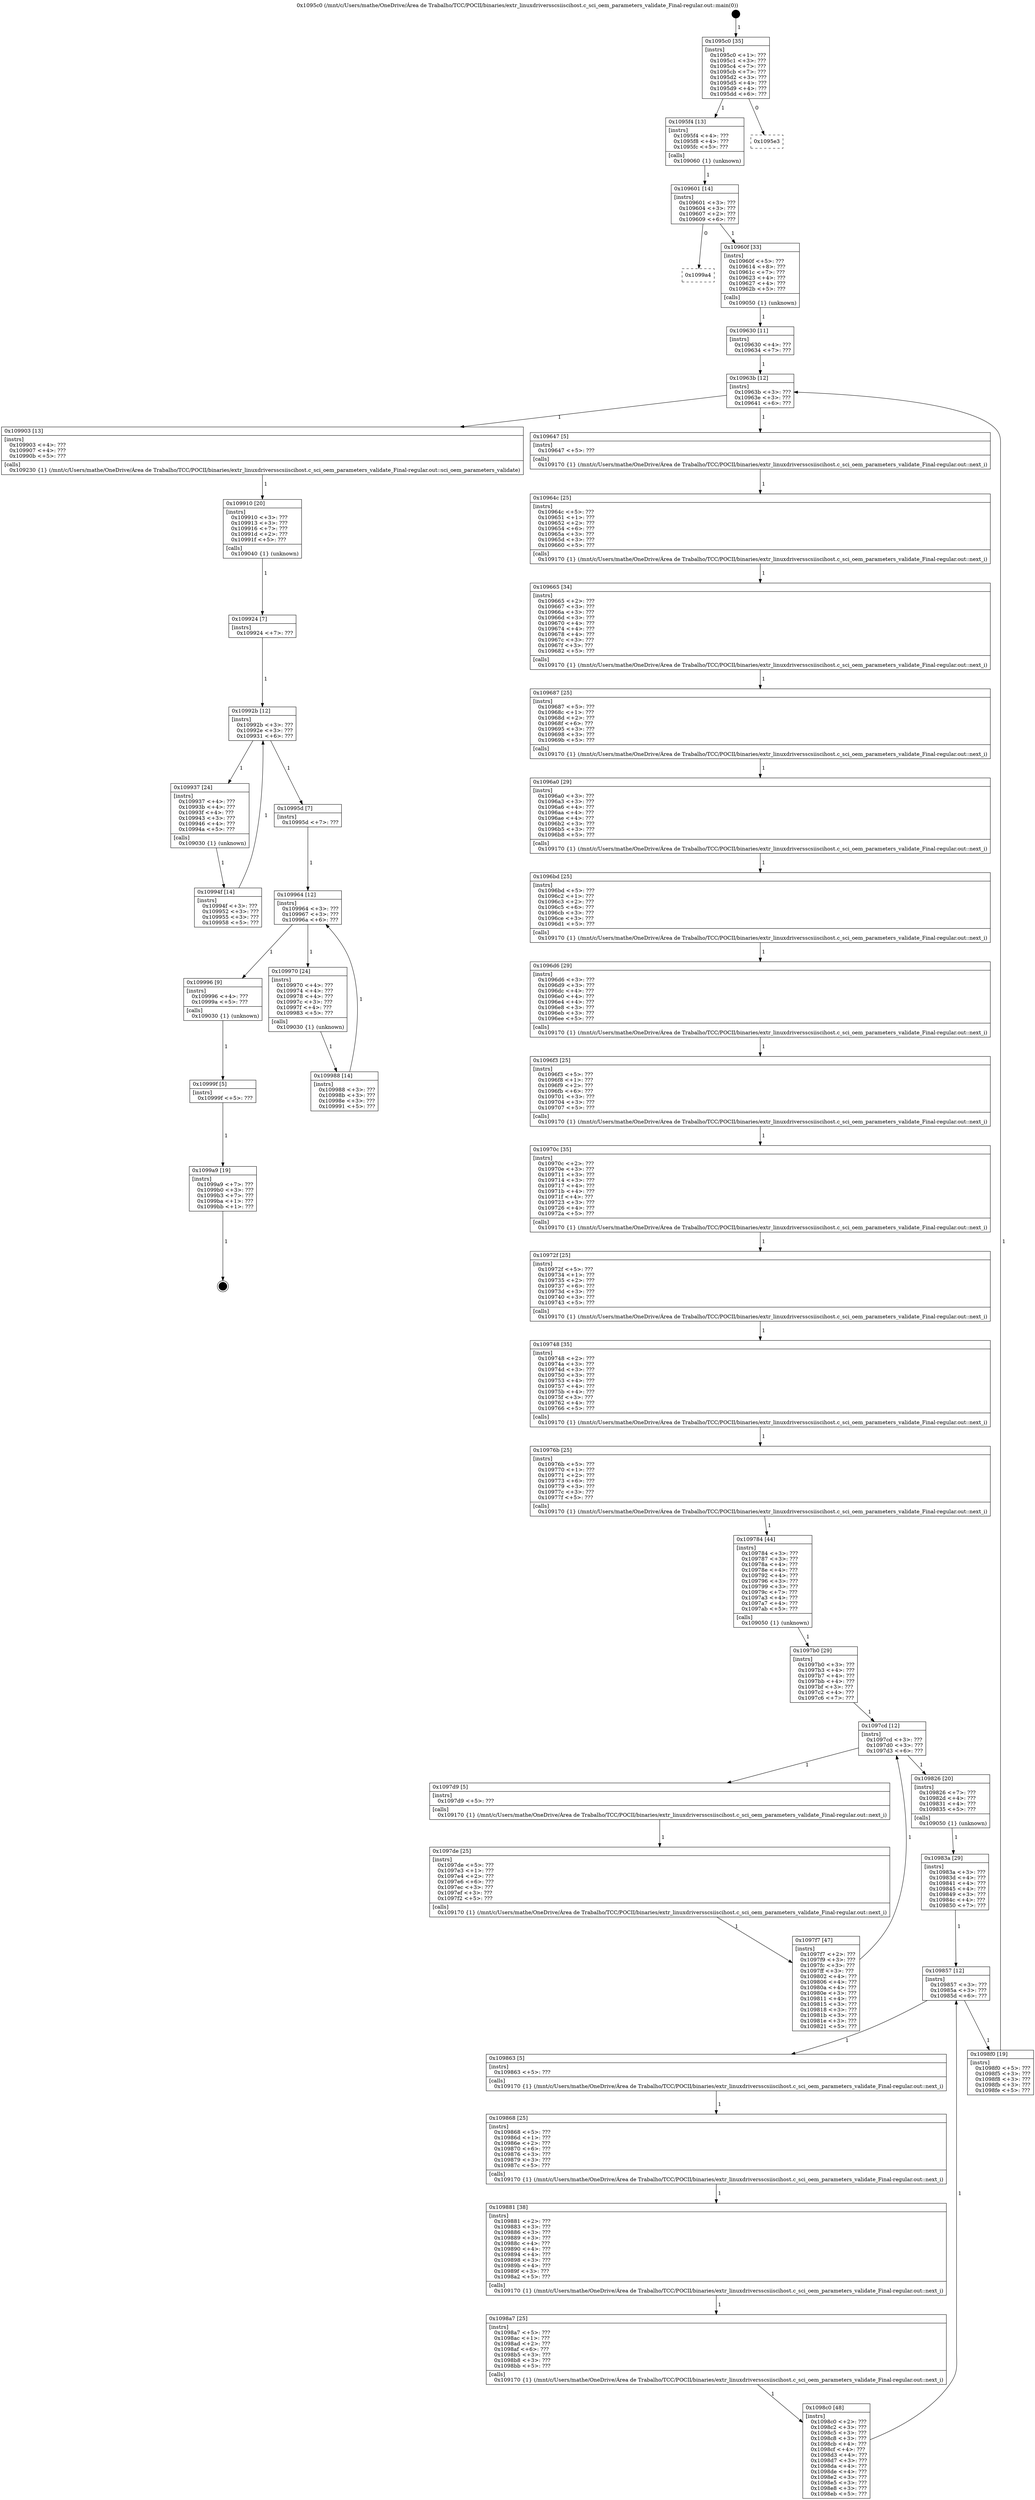 digraph "0x1095c0" {
  label = "0x1095c0 (/mnt/c/Users/mathe/OneDrive/Área de Trabalho/TCC/POCII/binaries/extr_linuxdriversscsiiscihost.c_sci_oem_parameters_validate_Final-regular.out::main(0))"
  labelloc = "t"
  node[shape=record]

  Entry [label="",width=0.3,height=0.3,shape=circle,fillcolor=black,style=filled]
  "0x1095c0" [label="{
     0x1095c0 [35]\l
     | [instrs]\l
     &nbsp;&nbsp;0x1095c0 \<+1\>: ???\l
     &nbsp;&nbsp;0x1095c1 \<+3\>: ???\l
     &nbsp;&nbsp;0x1095c4 \<+7\>: ???\l
     &nbsp;&nbsp;0x1095cb \<+7\>: ???\l
     &nbsp;&nbsp;0x1095d2 \<+3\>: ???\l
     &nbsp;&nbsp;0x1095d5 \<+4\>: ???\l
     &nbsp;&nbsp;0x1095d9 \<+4\>: ???\l
     &nbsp;&nbsp;0x1095dd \<+6\>: ???\l
  }"]
  "0x1095f4" [label="{
     0x1095f4 [13]\l
     | [instrs]\l
     &nbsp;&nbsp;0x1095f4 \<+4\>: ???\l
     &nbsp;&nbsp;0x1095f8 \<+4\>: ???\l
     &nbsp;&nbsp;0x1095fc \<+5\>: ???\l
     | [calls]\l
     &nbsp;&nbsp;0x109060 \{1\} (unknown)\l
  }"]
  "0x1095e3" [label="{
     0x1095e3\l
  }", style=dashed]
  "0x109601" [label="{
     0x109601 [14]\l
     | [instrs]\l
     &nbsp;&nbsp;0x109601 \<+3\>: ???\l
     &nbsp;&nbsp;0x109604 \<+3\>: ???\l
     &nbsp;&nbsp;0x109607 \<+2\>: ???\l
     &nbsp;&nbsp;0x109609 \<+6\>: ???\l
  }"]
  "0x1099a4" [label="{
     0x1099a4\l
  }", style=dashed]
  "0x10960f" [label="{
     0x10960f [33]\l
     | [instrs]\l
     &nbsp;&nbsp;0x10960f \<+5\>: ???\l
     &nbsp;&nbsp;0x109614 \<+8\>: ???\l
     &nbsp;&nbsp;0x10961c \<+7\>: ???\l
     &nbsp;&nbsp;0x109623 \<+4\>: ???\l
     &nbsp;&nbsp;0x109627 \<+4\>: ???\l
     &nbsp;&nbsp;0x10962b \<+5\>: ???\l
     | [calls]\l
     &nbsp;&nbsp;0x109050 \{1\} (unknown)\l
  }"]
  Exit [label="",width=0.3,height=0.3,shape=circle,fillcolor=black,style=filled,peripheries=2]
  "0x10963b" [label="{
     0x10963b [12]\l
     | [instrs]\l
     &nbsp;&nbsp;0x10963b \<+3\>: ???\l
     &nbsp;&nbsp;0x10963e \<+3\>: ???\l
     &nbsp;&nbsp;0x109641 \<+6\>: ???\l
  }"]
  "0x109903" [label="{
     0x109903 [13]\l
     | [instrs]\l
     &nbsp;&nbsp;0x109903 \<+4\>: ???\l
     &nbsp;&nbsp;0x109907 \<+4\>: ???\l
     &nbsp;&nbsp;0x10990b \<+5\>: ???\l
     | [calls]\l
     &nbsp;&nbsp;0x109230 \{1\} (/mnt/c/Users/mathe/OneDrive/Área de Trabalho/TCC/POCII/binaries/extr_linuxdriversscsiiscihost.c_sci_oem_parameters_validate_Final-regular.out::sci_oem_parameters_validate)\l
  }"]
  "0x109647" [label="{
     0x109647 [5]\l
     | [instrs]\l
     &nbsp;&nbsp;0x109647 \<+5\>: ???\l
     | [calls]\l
     &nbsp;&nbsp;0x109170 \{1\} (/mnt/c/Users/mathe/OneDrive/Área de Trabalho/TCC/POCII/binaries/extr_linuxdriversscsiiscihost.c_sci_oem_parameters_validate_Final-regular.out::next_i)\l
  }"]
  "0x10964c" [label="{
     0x10964c [25]\l
     | [instrs]\l
     &nbsp;&nbsp;0x10964c \<+5\>: ???\l
     &nbsp;&nbsp;0x109651 \<+1\>: ???\l
     &nbsp;&nbsp;0x109652 \<+2\>: ???\l
     &nbsp;&nbsp;0x109654 \<+6\>: ???\l
     &nbsp;&nbsp;0x10965a \<+3\>: ???\l
     &nbsp;&nbsp;0x10965d \<+3\>: ???\l
     &nbsp;&nbsp;0x109660 \<+5\>: ???\l
     | [calls]\l
     &nbsp;&nbsp;0x109170 \{1\} (/mnt/c/Users/mathe/OneDrive/Área de Trabalho/TCC/POCII/binaries/extr_linuxdriversscsiiscihost.c_sci_oem_parameters_validate_Final-regular.out::next_i)\l
  }"]
  "0x109665" [label="{
     0x109665 [34]\l
     | [instrs]\l
     &nbsp;&nbsp;0x109665 \<+2\>: ???\l
     &nbsp;&nbsp;0x109667 \<+3\>: ???\l
     &nbsp;&nbsp;0x10966a \<+3\>: ???\l
     &nbsp;&nbsp;0x10966d \<+3\>: ???\l
     &nbsp;&nbsp;0x109670 \<+4\>: ???\l
     &nbsp;&nbsp;0x109674 \<+4\>: ???\l
     &nbsp;&nbsp;0x109678 \<+4\>: ???\l
     &nbsp;&nbsp;0x10967c \<+3\>: ???\l
     &nbsp;&nbsp;0x10967f \<+3\>: ???\l
     &nbsp;&nbsp;0x109682 \<+5\>: ???\l
     | [calls]\l
     &nbsp;&nbsp;0x109170 \{1\} (/mnt/c/Users/mathe/OneDrive/Área de Trabalho/TCC/POCII/binaries/extr_linuxdriversscsiiscihost.c_sci_oem_parameters_validate_Final-regular.out::next_i)\l
  }"]
  "0x109687" [label="{
     0x109687 [25]\l
     | [instrs]\l
     &nbsp;&nbsp;0x109687 \<+5\>: ???\l
     &nbsp;&nbsp;0x10968c \<+1\>: ???\l
     &nbsp;&nbsp;0x10968d \<+2\>: ???\l
     &nbsp;&nbsp;0x10968f \<+6\>: ???\l
     &nbsp;&nbsp;0x109695 \<+3\>: ???\l
     &nbsp;&nbsp;0x109698 \<+3\>: ???\l
     &nbsp;&nbsp;0x10969b \<+5\>: ???\l
     | [calls]\l
     &nbsp;&nbsp;0x109170 \{1\} (/mnt/c/Users/mathe/OneDrive/Área de Trabalho/TCC/POCII/binaries/extr_linuxdriversscsiiscihost.c_sci_oem_parameters_validate_Final-regular.out::next_i)\l
  }"]
  "0x1096a0" [label="{
     0x1096a0 [29]\l
     | [instrs]\l
     &nbsp;&nbsp;0x1096a0 \<+3\>: ???\l
     &nbsp;&nbsp;0x1096a3 \<+3\>: ???\l
     &nbsp;&nbsp;0x1096a6 \<+4\>: ???\l
     &nbsp;&nbsp;0x1096aa \<+4\>: ???\l
     &nbsp;&nbsp;0x1096ae \<+4\>: ???\l
     &nbsp;&nbsp;0x1096b2 \<+3\>: ???\l
     &nbsp;&nbsp;0x1096b5 \<+3\>: ???\l
     &nbsp;&nbsp;0x1096b8 \<+5\>: ???\l
     | [calls]\l
     &nbsp;&nbsp;0x109170 \{1\} (/mnt/c/Users/mathe/OneDrive/Área de Trabalho/TCC/POCII/binaries/extr_linuxdriversscsiiscihost.c_sci_oem_parameters_validate_Final-regular.out::next_i)\l
  }"]
  "0x1096bd" [label="{
     0x1096bd [25]\l
     | [instrs]\l
     &nbsp;&nbsp;0x1096bd \<+5\>: ???\l
     &nbsp;&nbsp;0x1096c2 \<+1\>: ???\l
     &nbsp;&nbsp;0x1096c3 \<+2\>: ???\l
     &nbsp;&nbsp;0x1096c5 \<+6\>: ???\l
     &nbsp;&nbsp;0x1096cb \<+3\>: ???\l
     &nbsp;&nbsp;0x1096ce \<+3\>: ???\l
     &nbsp;&nbsp;0x1096d1 \<+5\>: ???\l
     | [calls]\l
     &nbsp;&nbsp;0x109170 \{1\} (/mnt/c/Users/mathe/OneDrive/Área de Trabalho/TCC/POCII/binaries/extr_linuxdriversscsiiscihost.c_sci_oem_parameters_validate_Final-regular.out::next_i)\l
  }"]
  "0x1096d6" [label="{
     0x1096d6 [29]\l
     | [instrs]\l
     &nbsp;&nbsp;0x1096d6 \<+3\>: ???\l
     &nbsp;&nbsp;0x1096d9 \<+3\>: ???\l
     &nbsp;&nbsp;0x1096dc \<+4\>: ???\l
     &nbsp;&nbsp;0x1096e0 \<+4\>: ???\l
     &nbsp;&nbsp;0x1096e4 \<+4\>: ???\l
     &nbsp;&nbsp;0x1096e8 \<+3\>: ???\l
     &nbsp;&nbsp;0x1096eb \<+3\>: ???\l
     &nbsp;&nbsp;0x1096ee \<+5\>: ???\l
     | [calls]\l
     &nbsp;&nbsp;0x109170 \{1\} (/mnt/c/Users/mathe/OneDrive/Área de Trabalho/TCC/POCII/binaries/extr_linuxdriversscsiiscihost.c_sci_oem_parameters_validate_Final-regular.out::next_i)\l
  }"]
  "0x1096f3" [label="{
     0x1096f3 [25]\l
     | [instrs]\l
     &nbsp;&nbsp;0x1096f3 \<+5\>: ???\l
     &nbsp;&nbsp;0x1096f8 \<+1\>: ???\l
     &nbsp;&nbsp;0x1096f9 \<+2\>: ???\l
     &nbsp;&nbsp;0x1096fb \<+6\>: ???\l
     &nbsp;&nbsp;0x109701 \<+3\>: ???\l
     &nbsp;&nbsp;0x109704 \<+3\>: ???\l
     &nbsp;&nbsp;0x109707 \<+5\>: ???\l
     | [calls]\l
     &nbsp;&nbsp;0x109170 \{1\} (/mnt/c/Users/mathe/OneDrive/Área de Trabalho/TCC/POCII/binaries/extr_linuxdriversscsiiscihost.c_sci_oem_parameters_validate_Final-regular.out::next_i)\l
  }"]
  "0x10970c" [label="{
     0x10970c [35]\l
     | [instrs]\l
     &nbsp;&nbsp;0x10970c \<+2\>: ???\l
     &nbsp;&nbsp;0x10970e \<+3\>: ???\l
     &nbsp;&nbsp;0x109711 \<+3\>: ???\l
     &nbsp;&nbsp;0x109714 \<+3\>: ???\l
     &nbsp;&nbsp;0x109717 \<+4\>: ???\l
     &nbsp;&nbsp;0x10971b \<+4\>: ???\l
     &nbsp;&nbsp;0x10971f \<+4\>: ???\l
     &nbsp;&nbsp;0x109723 \<+3\>: ???\l
     &nbsp;&nbsp;0x109726 \<+4\>: ???\l
     &nbsp;&nbsp;0x10972a \<+5\>: ???\l
     | [calls]\l
     &nbsp;&nbsp;0x109170 \{1\} (/mnt/c/Users/mathe/OneDrive/Área de Trabalho/TCC/POCII/binaries/extr_linuxdriversscsiiscihost.c_sci_oem_parameters_validate_Final-regular.out::next_i)\l
  }"]
  "0x10972f" [label="{
     0x10972f [25]\l
     | [instrs]\l
     &nbsp;&nbsp;0x10972f \<+5\>: ???\l
     &nbsp;&nbsp;0x109734 \<+1\>: ???\l
     &nbsp;&nbsp;0x109735 \<+2\>: ???\l
     &nbsp;&nbsp;0x109737 \<+6\>: ???\l
     &nbsp;&nbsp;0x10973d \<+3\>: ???\l
     &nbsp;&nbsp;0x109740 \<+3\>: ???\l
     &nbsp;&nbsp;0x109743 \<+5\>: ???\l
     | [calls]\l
     &nbsp;&nbsp;0x109170 \{1\} (/mnt/c/Users/mathe/OneDrive/Área de Trabalho/TCC/POCII/binaries/extr_linuxdriversscsiiscihost.c_sci_oem_parameters_validate_Final-regular.out::next_i)\l
  }"]
  "0x109748" [label="{
     0x109748 [35]\l
     | [instrs]\l
     &nbsp;&nbsp;0x109748 \<+2\>: ???\l
     &nbsp;&nbsp;0x10974a \<+3\>: ???\l
     &nbsp;&nbsp;0x10974d \<+3\>: ???\l
     &nbsp;&nbsp;0x109750 \<+3\>: ???\l
     &nbsp;&nbsp;0x109753 \<+4\>: ???\l
     &nbsp;&nbsp;0x109757 \<+4\>: ???\l
     &nbsp;&nbsp;0x10975b \<+4\>: ???\l
     &nbsp;&nbsp;0x10975f \<+3\>: ???\l
     &nbsp;&nbsp;0x109762 \<+4\>: ???\l
     &nbsp;&nbsp;0x109766 \<+5\>: ???\l
     | [calls]\l
     &nbsp;&nbsp;0x109170 \{1\} (/mnt/c/Users/mathe/OneDrive/Área de Trabalho/TCC/POCII/binaries/extr_linuxdriversscsiiscihost.c_sci_oem_parameters_validate_Final-regular.out::next_i)\l
  }"]
  "0x10976b" [label="{
     0x10976b [25]\l
     | [instrs]\l
     &nbsp;&nbsp;0x10976b \<+5\>: ???\l
     &nbsp;&nbsp;0x109770 \<+1\>: ???\l
     &nbsp;&nbsp;0x109771 \<+2\>: ???\l
     &nbsp;&nbsp;0x109773 \<+6\>: ???\l
     &nbsp;&nbsp;0x109779 \<+3\>: ???\l
     &nbsp;&nbsp;0x10977c \<+3\>: ???\l
     &nbsp;&nbsp;0x10977f \<+5\>: ???\l
     | [calls]\l
     &nbsp;&nbsp;0x109170 \{1\} (/mnt/c/Users/mathe/OneDrive/Área de Trabalho/TCC/POCII/binaries/extr_linuxdriversscsiiscihost.c_sci_oem_parameters_validate_Final-regular.out::next_i)\l
  }"]
  "0x109784" [label="{
     0x109784 [44]\l
     | [instrs]\l
     &nbsp;&nbsp;0x109784 \<+3\>: ???\l
     &nbsp;&nbsp;0x109787 \<+3\>: ???\l
     &nbsp;&nbsp;0x10978a \<+4\>: ???\l
     &nbsp;&nbsp;0x10978e \<+4\>: ???\l
     &nbsp;&nbsp;0x109792 \<+4\>: ???\l
     &nbsp;&nbsp;0x109796 \<+3\>: ???\l
     &nbsp;&nbsp;0x109799 \<+3\>: ???\l
     &nbsp;&nbsp;0x10979c \<+7\>: ???\l
     &nbsp;&nbsp;0x1097a3 \<+4\>: ???\l
     &nbsp;&nbsp;0x1097a7 \<+4\>: ???\l
     &nbsp;&nbsp;0x1097ab \<+5\>: ???\l
     | [calls]\l
     &nbsp;&nbsp;0x109050 \{1\} (unknown)\l
  }"]
  "0x1097cd" [label="{
     0x1097cd [12]\l
     | [instrs]\l
     &nbsp;&nbsp;0x1097cd \<+3\>: ???\l
     &nbsp;&nbsp;0x1097d0 \<+3\>: ???\l
     &nbsp;&nbsp;0x1097d3 \<+6\>: ???\l
  }"]
  "0x109826" [label="{
     0x109826 [20]\l
     | [instrs]\l
     &nbsp;&nbsp;0x109826 \<+7\>: ???\l
     &nbsp;&nbsp;0x10982d \<+4\>: ???\l
     &nbsp;&nbsp;0x109831 \<+4\>: ???\l
     &nbsp;&nbsp;0x109835 \<+5\>: ???\l
     | [calls]\l
     &nbsp;&nbsp;0x109050 \{1\} (unknown)\l
  }"]
  "0x1097d9" [label="{
     0x1097d9 [5]\l
     | [instrs]\l
     &nbsp;&nbsp;0x1097d9 \<+5\>: ???\l
     | [calls]\l
     &nbsp;&nbsp;0x109170 \{1\} (/mnt/c/Users/mathe/OneDrive/Área de Trabalho/TCC/POCII/binaries/extr_linuxdriversscsiiscihost.c_sci_oem_parameters_validate_Final-regular.out::next_i)\l
  }"]
  "0x1097de" [label="{
     0x1097de [25]\l
     | [instrs]\l
     &nbsp;&nbsp;0x1097de \<+5\>: ???\l
     &nbsp;&nbsp;0x1097e3 \<+1\>: ???\l
     &nbsp;&nbsp;0x1097e4 \<+2\>: ???\l
     &nbsp;&nbsp;0x1097e6 \<+6\>: ???\l
     &nbsp;&nbsp;0x1097ec \<+3\>: ???\l
     &nbsp;&nbsp;0x1097ef \<+3\>: ???\l
     &nbsp;&nbsp;0x1097f2 \<+5\>: ???\l
     | [calls]\l
     &nbsp;&nbsp;0x109170 \{1\} (/mnt/c/Users/mathe/OneDrive/Área de Trabalho/TCC/POCII/binaries/extr_linuxdriversscsiiscihost.c_sci_oem_parameters_validate_Final-regular.out::next_i)\l
  }"]
  "0x1097f7" [label="{
     0x1097f7 [47]\l
     | [instrs]\l
     &nbsp;&nbsp;0x1097f7 \<+2\>: ???\l
     &nbsp;&nbsp;0x1097f9 \<+3\>: ???\l
     &nbsp;&nbsp;0x1097fc \<+3\>: ???\l
     &nbsp;&nbsp;0x1097ff \<+3\>: ???\l
     &nbsp;&nbsp;0x109802 \<+4\>: ???\l
     &nbsp;&nbsp;0x109806 \<+4\>: ???\l
     &nbsp;&nbsp;0x10980a \<+4\>: ???\l
     &nbsp;&nbsp;0x10980e \<+3\>: ???\l
     &nbsp;&nbsp;0x109811 \<+4\>: ???\l
     &nbsp;&nbsp;0x109815 \<+3\>: ???\l
     &nbsp;&nbsp;0x109818 \<+3\>: ???\l
     &nbsp;&nbsp;0x10981b \<+3\>: ???\l
     &nbsp;&nbsp;0x10981e \<+3\>: ???\l
     &nbsp;&nbsp;0x109821 \<+5\>: ???\l
  }"]
  "0x1097b0" [label="{
     0x1097b0 [29]\l
     | [instrs]\l
     &nbsp;&nbsp;0x1097b0 \<+3\>: ???\l
     &nbsp;&nbsp;0x1097b3 \<+4\>: ???\l
     &nbsp;&nbsp;0x1097b7 \<+4\>: ???\l
     &nbsp;&nbsp;0x1097bb \<+4\>: ???\l
     &nbsp;&nbsp;0x1097bf \<+3\>: ???\l
     &nbsp;&nbsp;0x1097c2 \<+4\>: ???\l
     &nbsp;&nbsp;0x1097c6 \<+7\>: ???\l
  }"]
  "0x109857" [label="{
     0x109857 [12]\l
     | [instrs]\l
     &nbsp;&nbsp;0x109857 \<+3\>: ???\l
     &nbsp;&nbsp;0x10985a \<+3\>: ???\l
     &nbsp;&nbsp;0x10985d \<+6\>: ???\l
  }"]
  "0x1098f0" [label="{
     0x1098f0 [19]\l
     | [instrs]\l
     &nbsp;&nbsp;0x1098f0 \<+5\>: ???\l
     &nbsp;&nbsp;0x1098f5 \<+3\>: ???\l
     &nbsp;&nbsp;0x1098f8 \<+3\>: ???\l
     &nbsp;&nbsp;0x1098fb \<+3\>: ???\l
     &nbsp;&nbsp;0x1098fe \<+5\>: ???\l
  }"]
  "0x109863" [label="{
     0x109863 [5]\l
     | [instrs]\l
     &nbsp;&nbsp;0x109863 \<+5\>: ???\l
     | [calls]\l
     &nbsp;&nbsp;0x109170 \{1\} (/mnt/c/Users/mathe/OneDrive/Área de Trabalho/TCC/POCII/binaries/extr_linuxdriversscsiiscihost.c_sci_oem_parameters_validate_Final-regular.out::next_i)\l
  }"]
  "0x109868" [label="{
     0x109868 [25]\l
     | [instrs]\l
     &nbsp;&nbsp;0x109868 \<+5\>: ???\l
     &nbsp;&nbsp;0x10986d \<+1\>: ???\l
     &nbsp;&nbsp;0x10986e \<+2\>: ???\l
     &nbsp;&nbsp;0x109870 \<+6\>: ???\l
     &nbsp;&nbsp;0x109876 \<+3\>: ???\l
     &nbsp;&nbsp;0x109879 \<+3\>: ???\l
     &nbsp;&nbsp;0x10987c \<+5\>: ???\l
     | [calls]\l
     &nbsp;&nbsp;0x109170 \{1\} (/mnt/c/Users/mathe/OneDrive/Área de Trabalho/TCC/POCII/binaries/extr_linuxdriversscsiiscihost.c_sci_oem_parameters_validate_Final-regular.out::next_i)\l
  }"]
  "0x109881" [label="{
     0x109881 [38]\l
     | [instrs]\l
     &nbsp;&nbsp;0x109881 \<+2\>: ???\l
     &nbsp;&nbsp;0x109883 \<+3\>: ???\l
     &nbsp;&nbsp;0x109886 \<+3\>: ???\l
     &nbsp;&nbsp;0x109889 \<+3\>: ???\l
     &nbsp;&nbsp;0x10988c \<+4\>: ???\l
     &nbsp;&nbsp;0x109890 \<+4\>: ???\l
     &nbsp;&nbsp;0x109894 \<+4\>: ???\l
     &nbsp;&nbsp;0x109898 \<+3\>: ???\l
     &nbsp;&nbsp;0x10989b \<+4\>: ???\l
     &nbsp;&nbsp;0x10989f \<+3\>: ???\l
     &nbsp;&nbsp;0x1098a2 \<+5\>: ???\l
     | [calls]\l
     &nbsp;&nbsp;0x109170 \{1\} (/mnt/c/Users/mathe/OneDrive/Área de Trabalho/TCC/POCII/binaries/extr_linuxdriversscsiiscihost.c_sci_oem_parameters_validate_Final-regular.out::next_i)\l
  }"]
  "0x1098a7" [label="{
     0x1098a7 [25]\l
     | [instrs]\l
     &nbsp;&nbsp;0x1098a7 \<+5\>: ???\l
     &nbsp;&nbsp;0x1098ac \<+1\>: ???\l
     &nbsp;&nbsp;0x1098ad \<+2\>: ???\l
     &nbsp;&nbsp;0x1098af \<+6\>: ???\l
     &nbsp;&nbsp;0x1098b5 \<+3\>: ???\l
     &nbsp;&nbsp;0x1098b8 \<+3\>: ???\l
     &nbsp;&nbsp;0x1098bb \<+5\>: ???\l
     | [calls]\l
     &nbsp;&nbsp;0x109170 \{1\} (/mnt/c/Users/mathe/OneDrive/Área de Trabalho/TCC/POCII/binaries/extr_linuxdriversscsiiscihost.c_sci_oem_parameters_validate_Final-regular.out::next_i)\l
  }"]
  "0x1098c0" [label="{
     0x1098c0 [48]\l
     | [instrs]\l
     &nbsp;&nbsp;0x1098c0 \<+2\>: ???\l
     &nbsp;&nbsp;0x1098c2 \<+3\>: ???\l
     &nbsp;&nbsp;0x1098c5 \<+3\>: ???\l
     &nbsp;&nbsp;0x1098c8 \<+3\>: ???\l
     &nbsp;&nbsp;0x1098cb \<+4\>: ???\l
     &nbsp;&nbsp;0x1098cf \<+4\>: ???\l
     &nbsp;&nbsp;0x1098d3 \<+4\>: ???\l
     &nbsp;&nbsp;0x1098d7 \<+3\>: ???\l
     &nbsp;&nbsp;0x1098da \<+4\>: ???\l
     &nbsp;&nbsp;0x1098de \<+4\>: ???\l
     &nbsp;&nbsp;0x1098e2 \<+3\>: ???\l
     &nbsp;&nbsp;0x1098e5 \<+3\>: ???\l
     &nbsp;&nbsp;0x1098e8 \<+3\>: ???\l
     &nbsp;&nbsp;0x1098eb \<+5\>: ???\l
  }"]
  "0x10983a" [label="{
     0x10983a [29]\l
     | [instrs]\l
     &nbsp;&nbsp;0x10983a \<+3\>: ???\l
     &nbsp;&nbsp;0x10983d \<+4\>: ???\l
     &nbsp;&nbsp;0x109841 \<+4\>: ???\l
     &nbsp;&nbsp;0x109845 \<+4\>: ???\l
     &nbsp;&nbsp;0x109849 \<+3\>: ???\l
     &nbsp;&nbsp;0x10984c \<+4\>: ???\l
     &nbsp;&nbsp;0x109850 \<+7\>: ???\l
  }"]
  "0x1099a9" [label="{
     0x1099a9 [19]\l
     | [instrs]\l
     &nbsp;&nbsp;0x1099a9 \<+7\>: ???\l
     &nbsp;&nbsp;0x1099b0 \<+3\>: ???\l
     &nbsp;&nbsp;0x1099b3 \<+7\>: ???\l
     &nbsp;&nbsp;0x1099ba \<+1\>: ???\l
     &nbsp;&nbsp;0x1099bb \<+1\>: ???\l
  }"]
  "0x109630" [label="{
     0x109630 [11]\l
     | [instrs]\l
     &nbsp;&nbsp;0x109630 \<+4\>: ???\l
     &nbsp;&nbsp;0x109634 \<+7\>: ???\l
  }"]
  "0x109910" [label="{
     0x109910 [20]\l
     | [instrs]\l
     &nbsp;&nbsp;0x109910 \<+3\>: ???\l
     &nbsp;&nbsp;0x109913 \<+3\>: ???\l
     &nbsp;&nbsp;0x109916 \<+7\>: ???\l
     &nbsp;&nbsp;0x10991d \<+2\>: ???\l
     &nbsp;&nbsp;0x10991f \<+5\>: ???\l
     | [calls]\l
     &nbsp;&nbsp;0x109040 \{1\} (unknown)\l
  }"]
  "0x10992b" [label="{
     0x10992b [12]\l
     | [instrs]\l
     &nbsp;&nbsp;0x10992b \<+3\>: ???\l
     &nbsp;&nbsp;0x10992e \<+3\>: ???\l
     &nbsp;&nbsp;0x109931 \<+6\>: ???\l
  }"]
  "0x109964" [label="{
     0x109964 [12]\l
     | [instrs]\l
     &nbsp;&nbsp;0x109964 \<+3\>: ???\l
     &nbsp;&nbsp;0x109967 \<+3\>: ???\l
     &nbsp;&nbsp;0x10996a \<+6\>: ???\l
  }"]
  "0x109937" [label="{
     0x109937 [24]\l
     | [instrs]\l
     &nbsp;&nbsp;0x109937 \<+4\>: ???\l
     &nbsp;&nbsp;0x10993b \<+4\>: ???\l
     &nbsp;&nbsp;0x10993f \<+4\>: ???\l
     &nbsp;&nbsp;0x109943 \<+3\>: ???\l
     &nbsp;&nbsp;0x109946 \<+4\>: ???\l
     &nbsp;&nbsp;0x10994a \<+5\>: ???\l
     | [calls]\l
     &nbsp;&nbsp;0x109030 \{1\} (unknown)\l
  }"]
  "0x10994f" [label="{
     0x10994f [14]\l
     | [instrs]\l
     &nbsp;&nbsp;0x10994f \<+3\>: ???\l
     &nbsp;&nbsp;0x109952 \<+3\>: ???\l
     &nbsp;&nbsp;0x109955 \<+3\>: ???\l
     &nbsp;&nbsp;0x109958 \<+5\>: ???\l
  }"]
  "0x109924" [label="{
     0x109924 [7]\l
     | [instrs]\l
     &nbsp;&nbsp;0x109924 \<+7\>: ???\l
  }"]
  "0x109996" [label="{
     0x109996 [9]\l
     | [instrs]\l
     &nbsp;&nbsp;0x109996 \<+4\>: ???\l
     &nbsp;&nbsp;0x10999a \<+5\>: ???\l
     | [calls]\l
     &nbsp;&nbsp;0x109030 \{1\} (unknown)\l
  }"]
  "0x109970" [label="{
     0x109970 [24]\l
     | [instrs]\l
     &nbsp;&nbsp;0x109970 \<+4\>: ???\l
     &nbsp;&nbsp;0x109974 \<+4\>: ???\l
     &nbsp;&nbsp;0x109978 \<+4\>: ???\l
     &nbsp;&nbsp;0x10997c \<+3\>: ???\l
     &nbsp;&nbsp;0x10997f \<+4\>: ???\l
     &nbsp;&nbsp;0x109983 \<+5\>: ???\l
     | [calls]\l
     &nbsp;&nbsp;0x109030 \{1\} (unknown)\l
  }"]
  "0x109988" [label="{
     0x109988 [14]\l
     | [instrs]\l
     &nbsp;&nbsp;0x109988 \<+3\>: ???\l
     &nbsp;&nbsp;0x10998b \<+3\>: ???\l
     &nbsp;&nbsp;0x10998e \<+3\>: ???\l
     &nbsp;&nbsp;0x109991 \<+5\>: ???\l
  }"]
  "0x10995d" [label="{
     0x10995d [7]\l
     | [instrs]\l
     &nbsp;&nbsp;0x10995d \<+7\>: ???\l
  }"]
  "0x10999f" [label="{
     0x10999f [5]\l
     | [instrs]\l
     &nbsp;&nbsp;0x10999f \<+5\>: ???\l
  }"]
  Entry -> "0x1095c0" [label=" 1"]
  "0x1095c0" -> "0x1095f4" [label=" 1"]
  "0x1095c0" -> "0x1095e3" [label=" 0"]
  "0x1095f4" -> "0x109601" [label=" 1"]
  "0x109601" -> "0x1099a4" [label=" 0"]
  "0x109601" -> "0x10960f" [label=" 1"]
  "0x1099a9" -> Exit [label=" 1"]
  "0x10960f" -> "0x109630" [label=" 1"]
  "0x10963b" -> "0x109903" [label=" 1"]
  "0x10963b" -> "0x109647" [label=" 1"]
  "0x109647" -> "0x10964c" [label=" 1"]
  "0x10964c" -> "0x109665" [label=" 1"]
  "0x109665" -> "0x109687" [label=" 1"]
  "0x109687" -> "0x1096a0" [label=" 1"]
  "0x1096a0" -> "0x1096bd" [label=" 1"]
  "0x1096bd" -> "0x1096d6" [label=" 1"]
  "0x1096d6" -> "0x1096f3" [label=" 1"]
  "0x1096f3" -> "0x10970c" [label=" 1"]
  "0x10970c" -> "0x10972f" [label=" 1"]
  "0x10972f" -> "0x109748" [label=" 1"]
  "0x109748" -> "0x10976b" [label=" 1"]
  "0x10976b" -> "0x109784" [label=" 1"]
  "0x109784" -> "0x1097b0" [label=" 1"]
  "0x1097cd" -> "0x109826" [label=" 1"]
  "0x1097cd" -> "0x1097d9" [label=" 1"]
  "0x1097d9" -> "0x1097de" [label=" 1"]
  "0x1097de" -> "0x1097f7" [label=" 1"]
  "0x1097b0" -> "0x1097cd" [label=" 1"]
  "0x1097f7" -> "0x1097cd" [label=" 1"]
  "0x109826" -> "0x10983a" [label=" 1"]
  "0x109857" -> "0x1098f0" [label=" 1"]
  "0x109857" -> "0x109863" [label=" 1"]
  "0x109863" -> "0x109868" [label=" 1"]
  "0x109868" -> "0x109881" [label=" 1"]
  "0x109881" -> "0x1098a7" [label=" 1"]
  "0x1098a7" -> "0x1098c0" [label=" 1"]
  "0x10983a" -> "0x109857" [label=" 1"]
  "0x1098c0" -> "0x109857" [label=" 1"]
  "0x10999f" -> "0x1099a9" [label=" 1"]
  "0x109630" -> "0x10963b" [label=" 1"]
  "0x1098f0" -> "0x10963b" [label=" 1"]
  "0x109903" -> "0x109910" [label=" 1"]
  "0x109910" -> "0x109924" [label=" 1"]
  "0x10992b" -> "0x10995d" [label=" 1"]
  "0x10992b" -> "0x109937" [label=" 1"]
  "0x109937" -> "0x10994f" [label=" 1"]
  "0x109924" -> "0x10992b" [label=" 1"]
  "0x10994f" -> "0x10992b" [label=" 1"]
  "0x109964" -> "0x109996" [label=" 1"]
  "0x109964" -> "0x109970" [label=" 1"]
  "0x109970" -> "0x109988" [label=" 1"]
  "0x10995d" -> "0x109964" [label=" 1"]
  "0x109988" -> "0x109964" [label=" 1"]
  "0x109996" -> "0x10999f" [label=" 1"]
}
